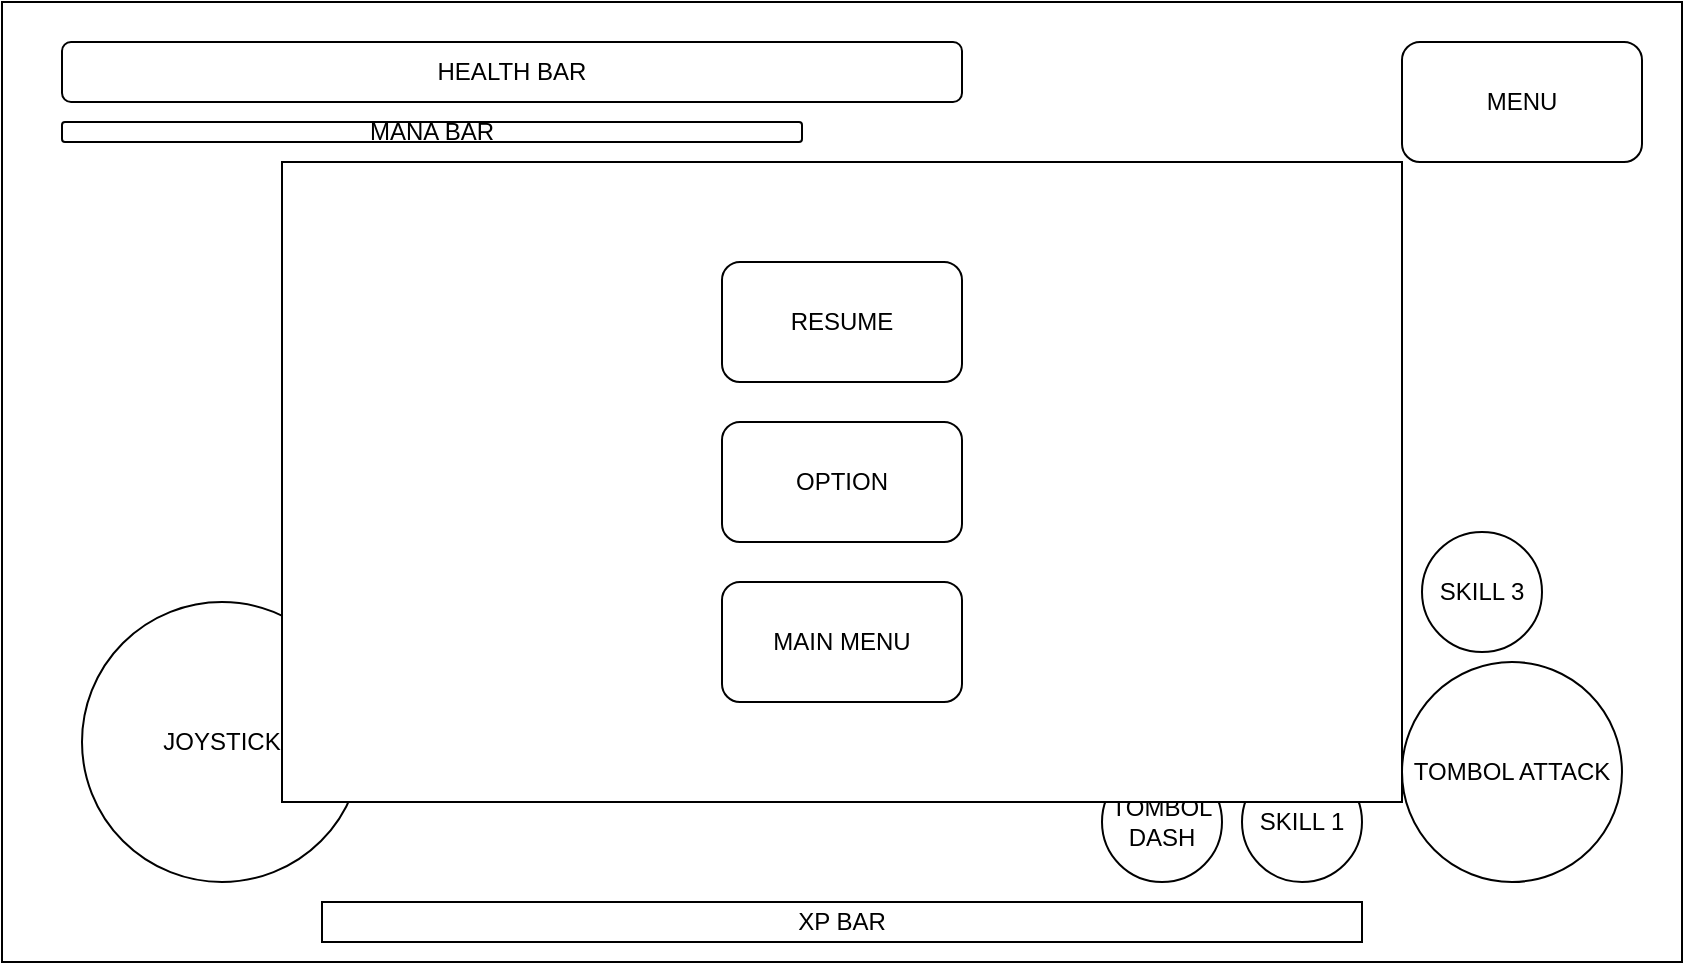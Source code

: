 <mxfile version="13.0.3" type="device"><diagram id="Wy3Zu1FFz4wPnxS08RbJ" name="Page-1"><mxGraphModel dx="1024" dy="601" grid="1" gridSize="10" guides="1" tooltips="1" connect="1" arrows="1" fold="1" page="1" pageScale="1" pageWidth="850" pageHeight="1100" math="0" shadow="0"><root><mxCell id="0"/><mxCell id="1" parent="0"/><mxCell id="7eEny-T6P1_aa0vD34p1-1" value="" style="rounded=0;whiteSpace=wrap;html=1;fillColor=none;" parent="1" vertex="1"><mxGeometry width="840" height="480" as="geometry"/></mxCell><mxCell id="7eEny-T6P1_aa0vD34p1-17" value="JOYSTICK" style="ellipse;whiteSpace=wrap;html=1;aspect=fixed;" parent="1" vertex="1"><mxGeometry x="40" y="300" width="140" height="140" as="geometry"/></mxCell><mxCell id="7eEny-T6P1_aa0vD34p1-18" value="TOMBOL ATTACK" style="ellipse;whiteSpace=wrap;html=1;aspect=fixed;" parent="1" vertex="1"><mxGeometry x="700" y="330" width="110" height="110" as="geometry"/></mxCell><mxCell id="7eEny-T6P1_aa0vD34p1-19" value="SKILL 1" style="ellipse;whiteSpace=wrap;html=1;aspect=fixed;" parent="1" vertex="1"><mxGeometry x="620" y="380" width="60" height="60" as="geometry"/></mxCell><mxCell id="7eEny-T6P1_aa0vD34p1-20" value="SKILL 2" style="ellipse;whiteSpace=wrap;html=1;aspect=fixed;" parent="1" vertex="1"><mxGeometry x="640" y="305" width="60" height="60" as="geometry"/></mxCell><mxCell id="7eEny-T6P1_aa0vD34p1-21" value="SKILL 3" style="ellipse;whiteSpace=wrap;html=1;aspect=fixed;" parent="1" vertex="1"><mxGeometry x="710" y="265" width="60" height="60" as="geometry"/></mxCell><mxCell id="7eEny-T6P1_aa0vD34p1-23" value="TOMBOL&lt;br&gt;DASH" style="ellipse;whiteSpace=wrap;html=1;aspect=fixed;" parent="1" vertex="1"><mxGeometry x="550" y="380" width="60" height="60" as="geometry"/></mxCell><mxCell id="7eEny-T6P1_aa0vD34p1-27" value="XP BAR" style="rounded=0;whiteSpace=wrap;html=1;" parent="1" vertex="1"><mxGeometry x="160" y="450" width="520" height="20" as="geometry"/></mxCell><mxCell id="7eEny-T6P1_aa0vD34p1-28" value="MENU" style="rounded=1;whiteSpace=wrap;html=1;" parent="1" vertex="1"><mxGeometry x="700" y="20" width="120" height="60" as="geometry"/></mxCell><mxCell id="NLrhnEP6-NAwebkshfyT-3" value="HEALTH BAR" style="rounded=1;whiteSpace=wrap;html=1;" parent="1" vertex="1"><mxGeometry x="30" y="20" width="450" height="30" as="geometry"/></mxCell><mxCell id="NLrhnEP6-NAwebkshfyT-4" value="MANA BAR" style="rounded=1;whiteSpace=wrap;html=1;" parent="1" vertex="1"><mxGeometry x="30" y="60" width="370" height="10" as="geometry"/></mxCell><mxCell id="j7n33q9xAqG1rbNAOsbS-1" value="" style="rounded=0;whiteSpace=wrap;html=1;fillColor=none;" vertex="1" parent="1"><mxGeometry width="840" height="480" as="geometry"/></mxCell><mxCell id="j7n33q9xAqG1rbNAOsbS-2" value="" style="rounded=0;whiteSpace=wrap;html=1;" vertex="1" parent="1"><mxGeometry x="140" y="80" width="560" height="320" as="geometry"/></mxCell><mxCell id="j7n33q9xAqG1rbNAOsbS-3" value="RESUME" style="rounded=1;whiteSpace=wrap;html=1;" vertex="1" parent="1"><mxGeometry x="360" y="130" width="120" height="60" as="geometry"/></mxCell><mxCell id="j7n33q9xAqG1rbNAOsbS-4" value="OPTION" style="rounded=1;whiteSpace=wrap;html=1;" vertex="1" parent="1"><mxGeometry x="360" y="210" width="120" height="60" as="geometry"/></mxCell><mxCell id="j7n33q9xAqG1rbNAOsbS-5" value="MAIN MENU" style="rounded=1;whiteSpace=wrap;html=1;" vertex="1" parent="1"><mxGeometry x="360" y="290" width="120" height="60" as="geometry"/></mxCell></root></mxGraphModel></diagram></mxfile>